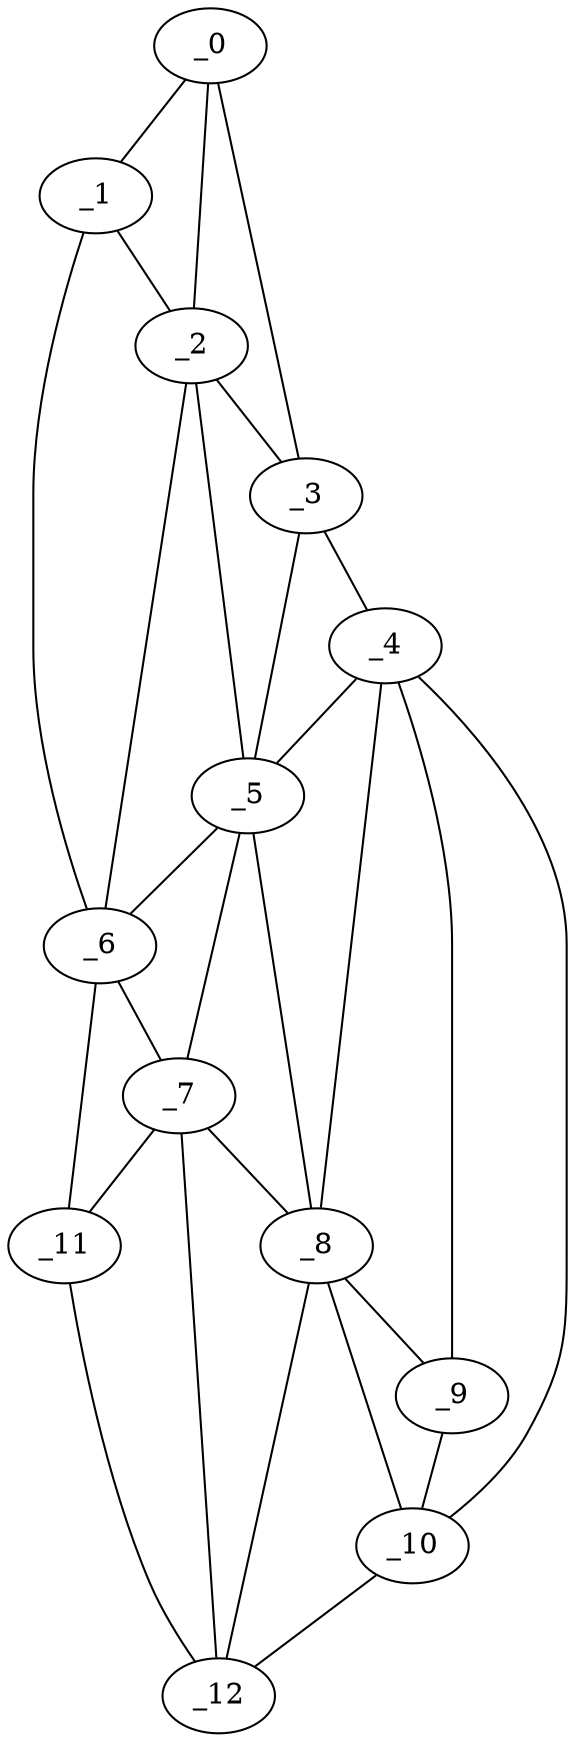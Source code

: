 graph "obj40__75.gxl" {
	_0	 [x=5,
		y=51];
	_1	 [x=7,
		y=82];
	_0 -- _1	 [valence=1];
	_2	 [x=11,
		y=68];
	_0 -- _2	 [valence=2];
	_3	 [x=27,
		y=35];
	_0 -- _3	 [valence=1];
	_1 -- _2	 [valence=2];
	_6	 [x=70,
		y=98];
	_1 -- _6	 [valence=1];
	_2 -- _3	 [valence=2];
	_5	 [x=60,
		y=57];
	_2 -- _5	 [valence=1];
	_2 -- _6	 [valence=2];
	_4	 [x=59,
		y=26];
	_3 -- _4	 [valence=1];
	_3 -- _5	 [valence=2];
	_4 -- _5	 [valence=2];
	_8	 [x=79,
		y=52];
	_4 -- _8	 [valence=1];
	_9	 [x=83,
		y=28];
	_4 -- _9	 [valence=2];
	_10	 [x=91,
		y=28];
	_4 -- _10	 [valence=1];
	_5 -- _6	 [valence=2];
	_7	 [x=73,
		y=77];
	_5 -- _7	 [valence=1];
	_5 -- _8	 [valence=2];
	_6 -- _7	 [valence=2];
	_11	 [x=123,
		y=91];
	_6 -- _11	 [valence=1];
	_7 -- _8	 [valence=2];
	_7 -- _11	 [valence=2];
	_12	 [x=124,
		y=61];
	_7 -- _12	 [valence=2];
	_8 -- _9	 [valence=2];
	_8 -- _10	 [valence=2];
	_8 -- _12	 [valence=1];
	_9 -- _10	 [valence=1];
	_10 -- _12	 [valence=1];
	_11 -- _12	 [valence=1];
}
